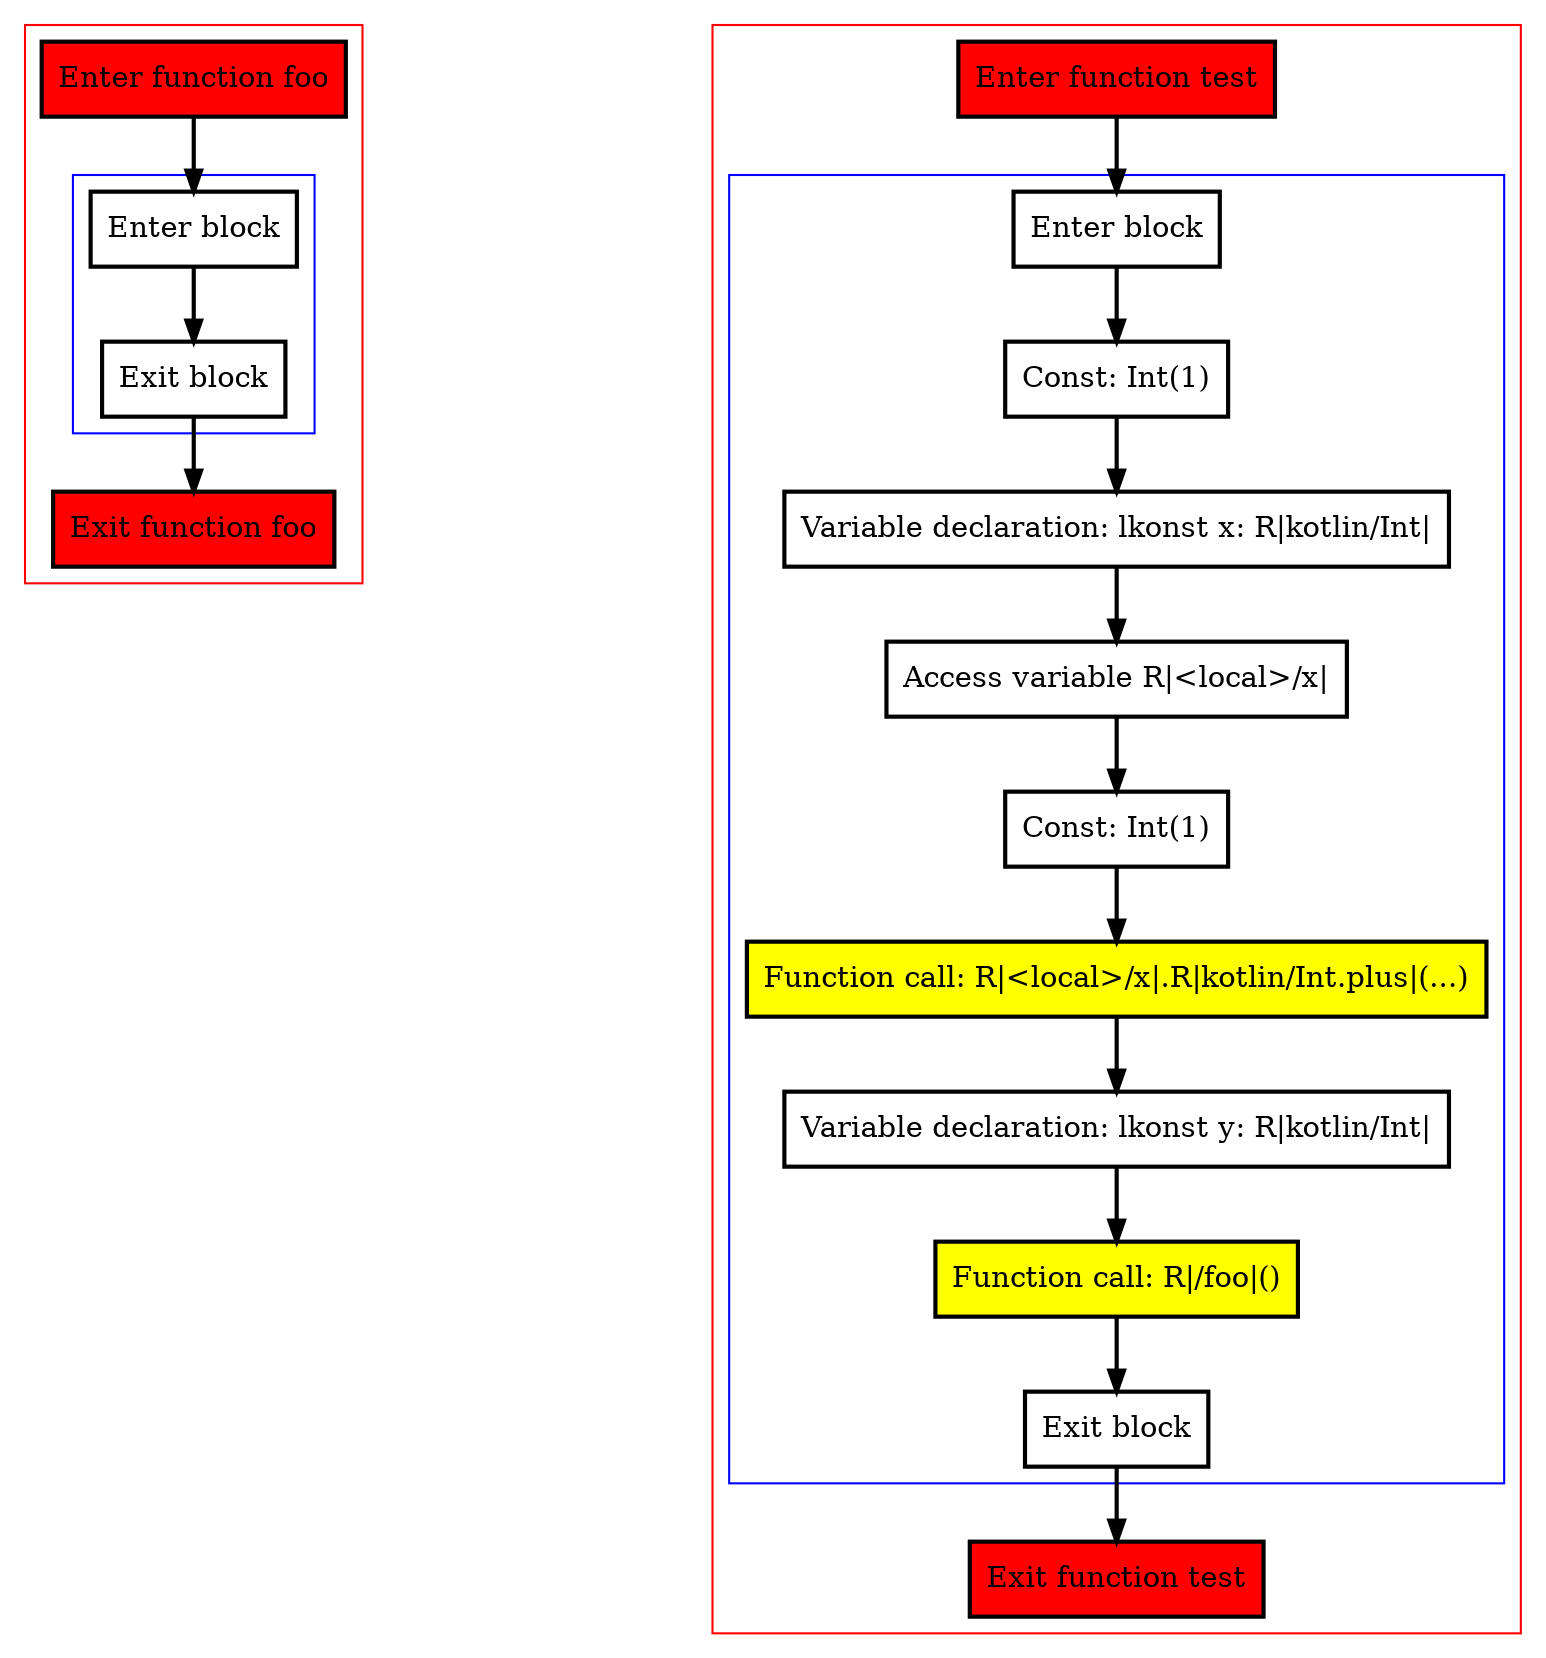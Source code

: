 digraph simple_kt {
    graph [nodesep=3]
    node [shape=box penwidth=2]
    edge [penwidth=2]

    subgraph cluster_0 {
        color=red
        0 [label="Enter function foo" style="filled" fillcolor=red];
        subgraph cluster_1 {
            color=blue
            1 [label="Enter block"];
            2 [label="Exit block"];
        }
        3 [label="Exit function foo" style="filled" fillcolor=red];
    }
    0 -> {1};
    1 -> {2};
    2 -> {3};

    subgraph cluster_2 {
        color=red
        4 [label="Enter function test" style="filled" fillcolor=red];
        subgraph cluster_3 {
            color=blue
            5 [label="Enter block"];
            6 [label="Const: Int(1)"];
            7 [label="Variable declaration: lkonst x: R|kotlin/Int|"];
            8 [label="Access variable R|<local>/x|"];
            9 [label="Const: Int(1)"];
            10 [label="Function call: R|<local>/x|.R|kotlin/Int.plus|(...)" style="filled" fillcolor=yellow];
            11 [label="Variable declaration: lkonst y: R|kotlin/Int|"];
            12 [label="Function call: R|/foo|()" style="filled" fillcolor=yellow];
            13 [label="Exit block"];
        }
        14 [label="Exit function test" style="filled" fillcolor=red];
    }
    4 -> {5};
    5 -> {6};
    6 -> {7};
    7 -> {8};
    8 -> {9};
    9 -> {10};
    10 -> {11};
    11 -> {12};
    12 -> {13};
    13 -> {14};

}
